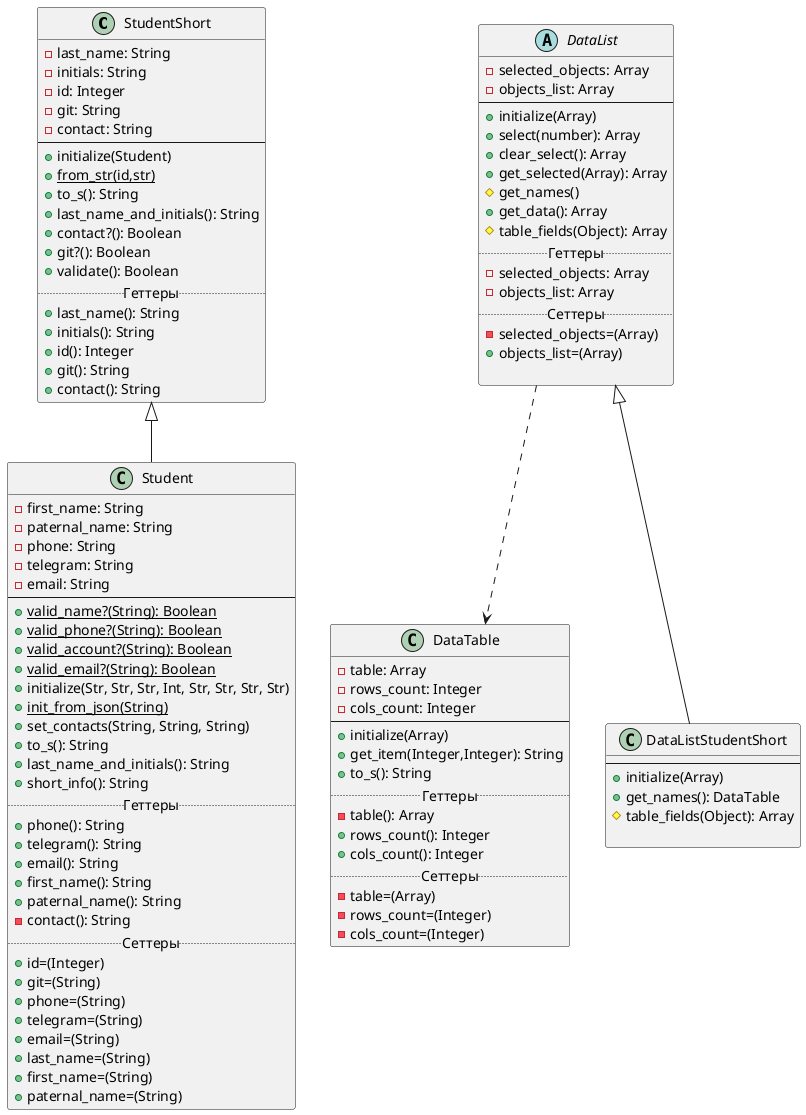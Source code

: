 @startuml
'https://plantuml.com/class-diagram

class StudentShort
{
    -last_name: String
    -initials: String
    -id: Integer
    -git: String
    -contact: String
--
    +initialize(Student)
    +{static}from_str(id,str)
    +to_s(): String
    +last_name_and_initials(): String
    +contact?(): Boolean
    +git?(): Boolean
    +validate(): Boolean
.. Геттеры ..
    +last_name(): String
    +initials(): String
    +id(): Integer
    +git(): String
    +contact(): String
}

class Student extends StudentShort {
    -first_name: String
    -paternal_name: String
    -phone: String
    -telegram: String
    -email: String
--
    +{static}valid_name?(String): Boolean
    +{static}valid_phone?(String): Boolean
    +{static}valid_account?(String): Boolean
    +{static}valid_email?(String): Boolean
    +initialize(Str, Str, Str, Int, Str, Str, Str, Str)
    +{static}init_from_json(String)
    +set_contacts(String, String, String)
    +to_s(): String
    +last_name_and_initials(): String
    +short_info(): String
    .. Геттеры ..
    +phone(): String
    +telegram(): String
    +email(): String
    +first_name(): String
    +paternal_name(): String
    -contact(): String
    .. Сеттеры ..
    +id=(Integer)
    +git=(String)
    +phone=(String)
    +telegram=(String)
    +email=(String)
    +last_name=(String)
    +first_name=(String)
    +paternal_name=(String)
}

abstract class DataList
{
    -selected_objects: Array
    -objects_list: Array
--
    +initialize(Array)
    +select(number): Array
    +clear_select(): Array
    +get_selected(Array): Array
    #get_names()
    +get_data(): Array
    #table_fields(Object): Array
    ..Геттеры..
    -selected_objects: Array
    -objects_list: Array
    ..Сеттеры..
    -selected_objects=(Array)
    +objects_list=(Array)

}
class DataTable
{
    -table: Array
    -rows_count: Integer
    -cols_count: Integer
--
    +initialize(Array)
    +get_item(Integer,Integer): String
    +to_s(): String
    ..Геттеры..
    -table(): Array
    +rows_count(): Integer
    +cols_count(): Integer
    ..Сеттеры..
    -table=(Array)
    -rows_count=(Integer)
    -cols_count=(Integer)
}

class DataListStudentShort extends DataList{
     --
     +initialize(Array)
     +get_names(): DataTable
    #table_fields(Object): Array

 }

DataList ..> DataTable
@enduml
